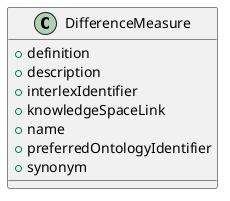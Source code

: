 @startuml
class DifferenceMeasure {
+definition
+description
+interlexIdentifier
+knowledgeSpaceLink
+name
+preferredOntologyIdentifier
+synonym

}

@enduml